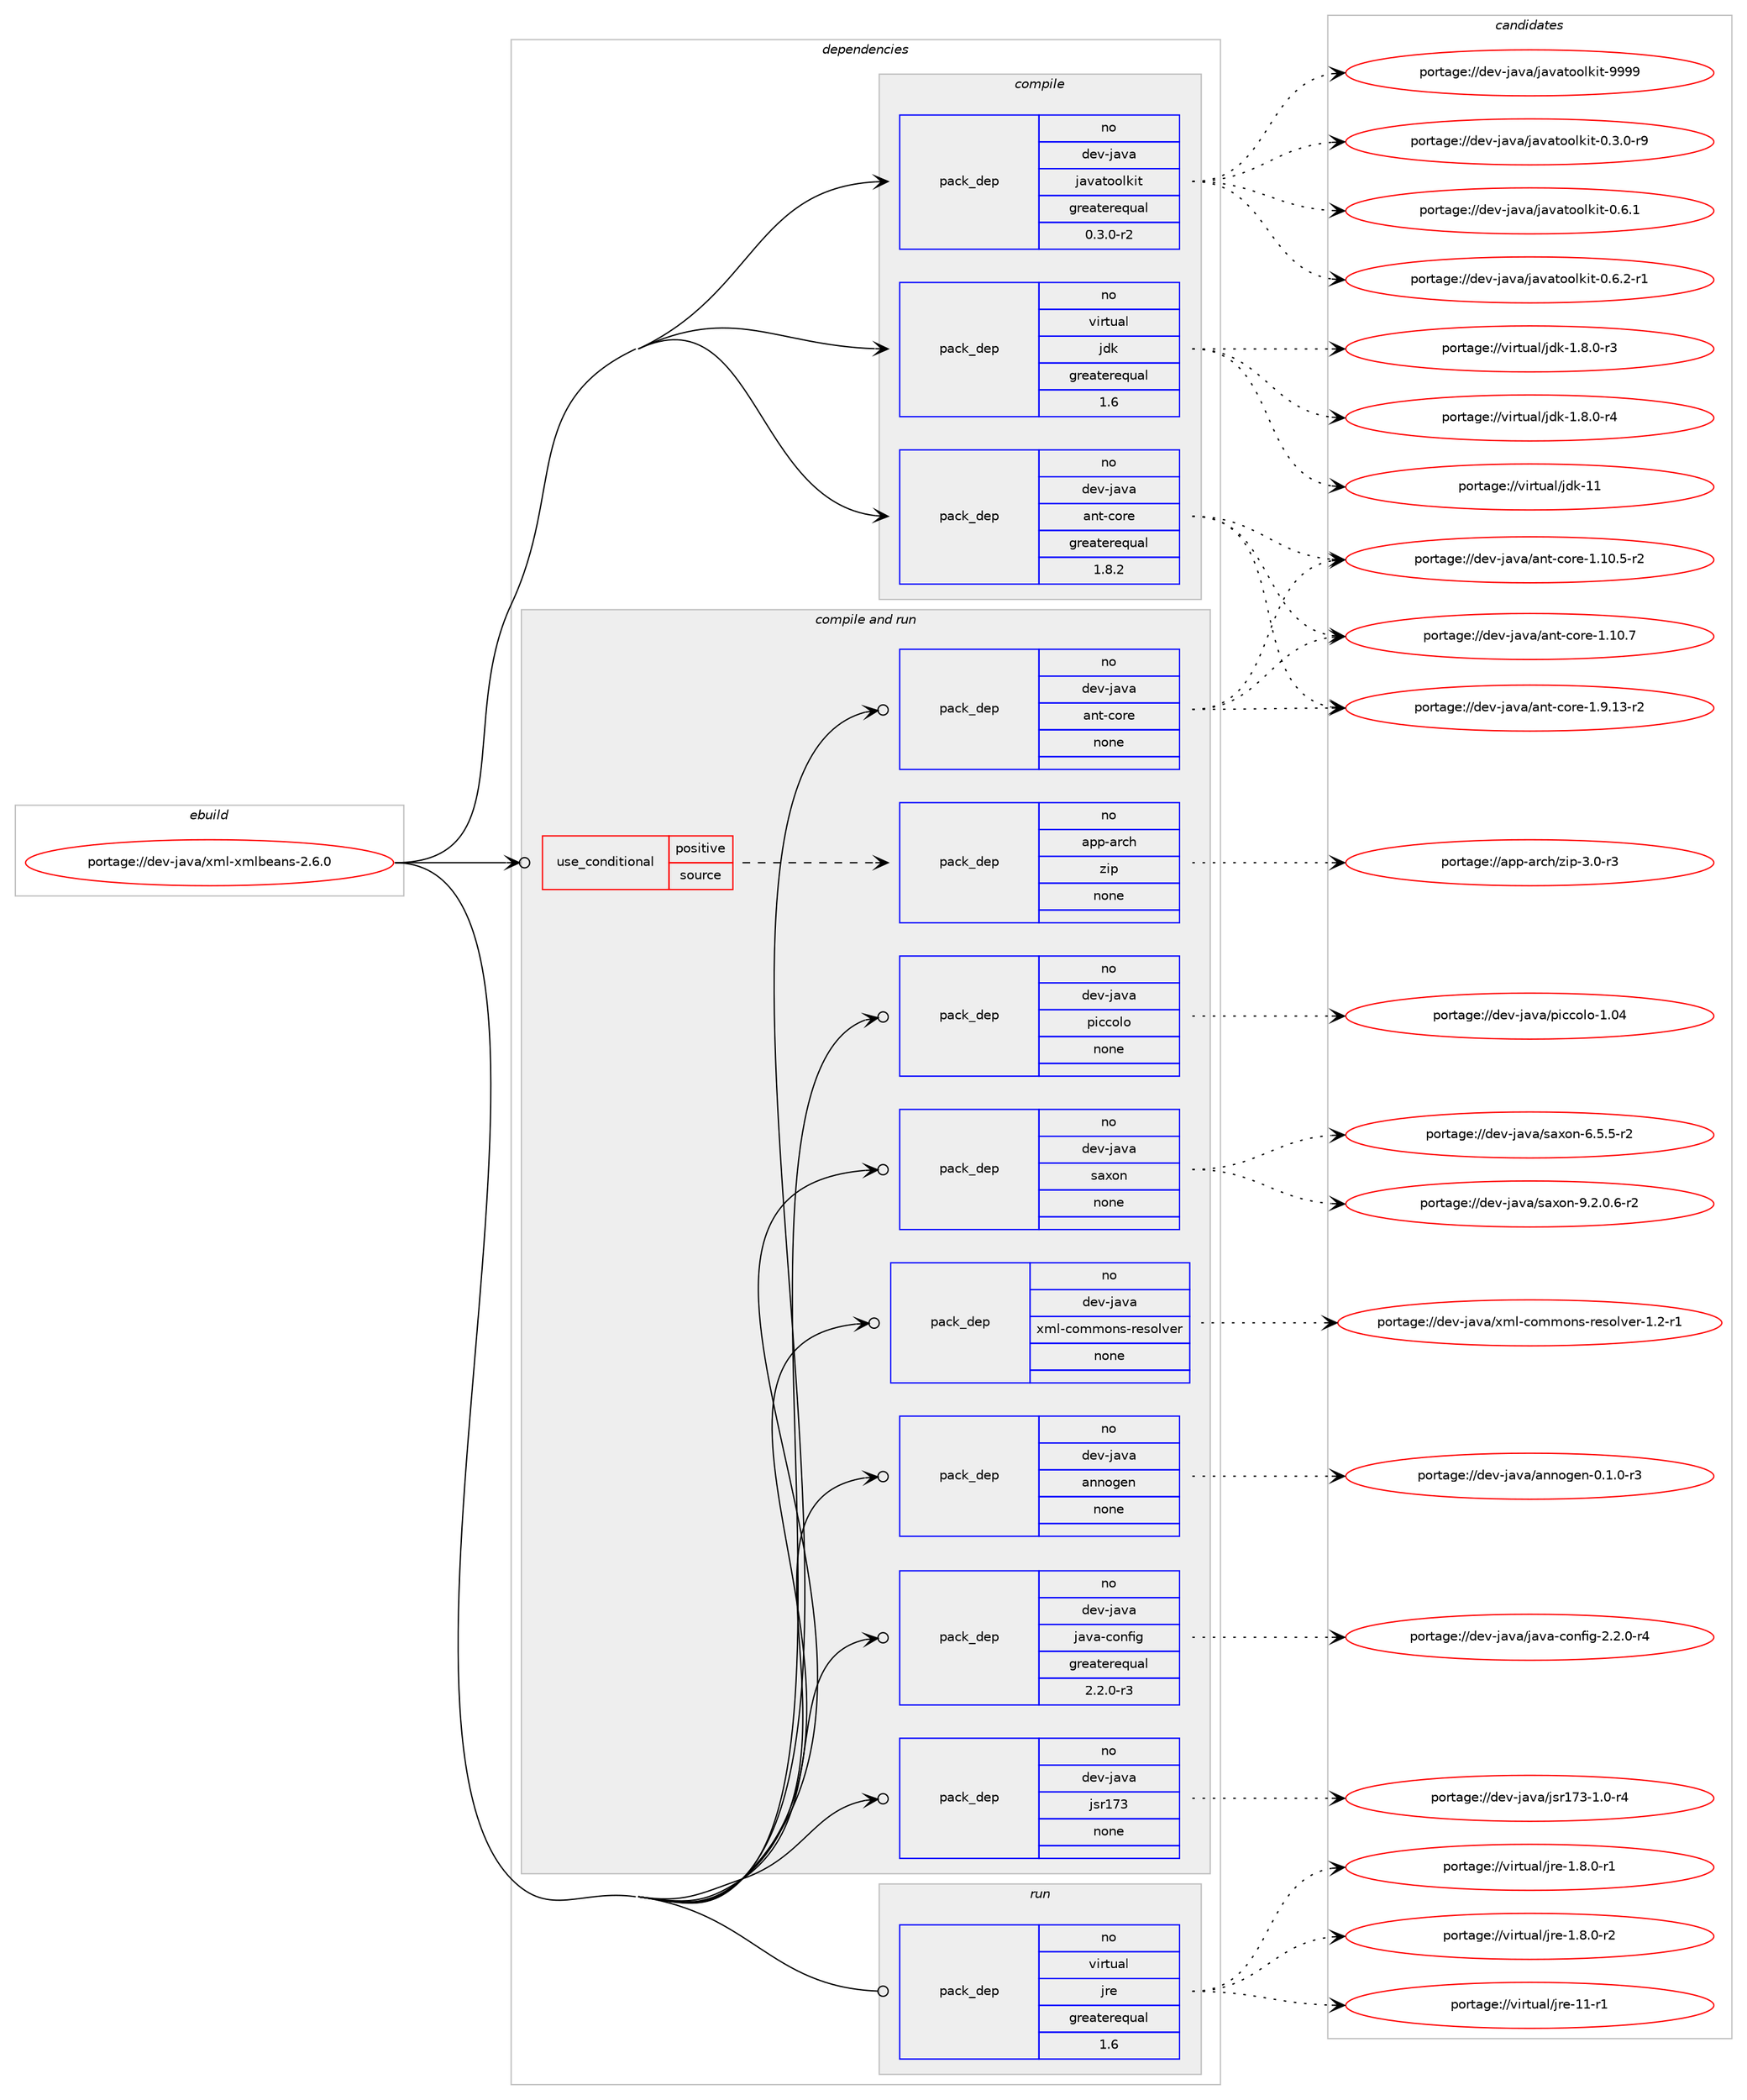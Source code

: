 digraph prolog {

# *************
# Graph options
# *************

newrank=true;
concentrate=true;
compound=true;
graph [rankdir=LR,fontname=Helvetica,fontsize=10,ranksep=1.5];#, ranksep=2.5, nodesep=0.2];
edge  [arrowhead=vee];
node  [fontname=Helvetica,fontsize=10];

# **********
# The ebuild
# **********

subgraph cluster_leftcol {
color=gray;
rank=same;
label=<<i>ebuild</i>>;
id [label="portage://dev-java/xml-xmlbeans-2.6.0", color=red, width=4, href="../dev-java/xml-xmlbeans-2.6.0.svg"];
}

# ****************
# The dependencies
# ****************

subgraph cluster_midcol {
color=gray;
label=<<i>dependencies</i>>;
subgraph cluster_compile {
fillcolor="#eeeeee";
style=filled;
label=<<i>compile</i>>;
subgraph pack70847 {
dependency92536 [label=<<TABLE BORDER="0" CELLBORDER="1" CELLSPACING="0" CELLPADDING="4" WIDTH="220"><TR><TD ROWSPAN="6" CELLPADDING="30">pack_dep</TD></TR><TR><TD WIDTH="110">no</TD></TR><TR><TD>dev-java</TD></TR><TR><TD>ant-core</TD></TR><TR><TD>greaterequal</TD></TR><TR><TD>1.8.2</TD></TR></TABLE>>, shape=none, color=blue];
}
id:e -> dependency92536:w [weight=20,style="solid",arrowhead="vee"];
subgraph pack70848 {
dependency92537 [label=<<TABLE BORDER="0" CELLBORDER="1" CELLSPACING="0" CELLPADDING="4" WIDTH="220"><TR><TD ROWSPAN="6" CELLPADDING="30">pack_dep</TD></TR><TR><TD WIDTH="110">no</TD></TR><TR><TD>dev-java</TD></TR><TR><TD>javatoolkit</TD></TR><TR><TD>greaterequal</TD></TR><TR><TD>0.3.0-r2</TD></TR></TABLE>>, shape=none, color=blue];
}
id:e -> dependency92537:w [weight=20,style="solid",arrowhead="vee"];
subgraph pack70849 {
dependency92538 [label=<<TABLE BORDER="0" CELLBORDER="1" CELLSPACING="0" CELLPADDING="4" WIDTH="220"><TR><TD ROWSPAN="6" CELLPADDING="30">pack_dep</TD></TR><TR><TD WIDTH="110">no</TD></TR><TR><TD>virtual</TD></TR><TR><TD>jdk</TD></TR><TR><TD>greaterequal</TD></TR><TR><TD>1.6</TD></TR></TABLE>>, shape=none, color=blue];
}
id:e -> dependency92538:w [weight=20,style="solid",arrowhead="vee"];
}
subgraph cluster_compileandrun {
fillcolor="#eeeeee";
style=filled;
label=<<i>compile and run</i>>;
subgraph cond18957 {
dependency92539 [label=<<TABLE BORDER="0" CELLBORDER="1" CELLSPACING="0" CELLPADDING="4"><TR><TD ROWSPAN="3" CELLPADDING="10">use_conditional</TD></TR><TR><TD>positive</TD></TR><TR><TD>source</TD></TR></TABLE>>, shape=none, color=red];
subgraph pack70850 {
dependency92540 [label=<<TABLE BORDER="0" CELLBORDER="1" CELLSPACING="0" CELLPADDING="4" WIDTH="220"><TR><TD ROWSPAN="6" CELLPADDING="30">pack_dep</TD></TR><TR><TD WIDTH="110">no</TD></TR><TR><TD>app-arch</TD></TR><TR><TD>zip</TD></TR><TR><TD>none</TD></TR><TR><TD></TD></TR></TABLE>>, shape=none, color=blue];
}
dependency92539:e -> dependency92540:w [weight=20,style="dashed",arrowhead="vee"];
}
id:e -> dependency92539:w [weight=20,style="solid",arrowhead="odotvee"];
subgraph pack70851 {
dependency92541 [label=<<TABLE BORDER="0" CELLBORDER="1" CELLSPACING="0" CELLPADDING="4" WIDTH="220"><TR><TD ROWSPAN="6" CELLPADDING="30">pack_dep</TD></TR><TR><TD WIDTH="110">no</TD></TR><TR><TD>dev-java</TD></TR><TR><TD>annogen</TD></TR><TR><TD>none</TD></TR><TR><TD></TD></TR></TABLE>>, shape=none, color=blue];
}
id:e -> dependency92541:w [weight=20,style="solid",arrowhead="odotvee"];
subgraph pack70852 {
dependency92542 [label=<<TABLE BORDER="0" CELLBORDER="1" CELLSPACING="0" CELLPADDING="4" WIDTH="220"><TR><TD ROWSPAN="6" CELLPADDING="30">pack_dep</TD></TR><TR><TD WIDTH="110">no</TD></TR><TR><TD>dev-java</TD></TR><TR><TD>ant-core</TD></TR><TR><TD>none</TD></TR><TR><TD></TD></TR></TABLE>>, shape=none, color=blue];
}
id:e -> dependency92542:w [weight=20,style="solid",arrowhead="odotvee"];
subgraph pack70853 {
dependency92543 [label=<<TABLE BORDER="0" CELLBORDER="1" CELLSPACING="0" CELLPADDING="4" WIDTH="220"><TR><TD ROWSPAN="6" CELLPADDING="30">pack_dep</TD></TR><TR><TD WIDTH="110">no</TD></TR><TR><TD>dev-java</TD></TR><TR><TD>java-config</TD></TR><TR><TD>greaterequal</TD></TR><TR><TD>2.2.0-r3</TD></TR></TABLE>>, shape=none, color=blue];
}
id:e -> dependency92543:w [weight=20,style="solid",arrowhead="odotvee"];
subgraph pack70854 {
dependency92544 [label=<<TABLE BORDER="0" CELLBORDER="1" CELLSPACING="0" CELLPADDING="4" WIDTH="220"><TR><TD ROWSPAN="6" CELLPADDING="30">pack_dep</TD></TR><TR><TD WIDTH="110">no</TD></TR><TR><TD>dev-java</TD></TR><TR><TD>jsr173</TD></TR><TR><TD>none</TD></TR><TR><TD></TD></TR></TABLE>>, shape=none, color=blue];
}
id:e -> dependency92544:w [weight=20,style="solid",arrowhead="odotvee"];
subgraph pack70855 {
dependency92545 [label=<<TABLE BORDER="0" CELLBORDER="1" CELLSPACING="0" CELLPADDING="4" WIDTH="220"><TR><TD ROWSPAN="6" CELLPADDING="30">pack_dep</TD></TR><TR><TD WIDTH="110">no</TD></TR><TR><TD>dev-java</TD></TR><TR><TD>piccolo</TD></TR><TR><TD>none</TD></TR><TR><TD></TD></TR></TABLE>>, shape=none, color=blue];
}
id:e -> dependency92545:w [weight=20,style="solid",arrowhead="odotvee"];
subgraph pack70856 {
dependency92546 [label=<<TABLE BORDER="0" CELLBORDER="1" CELLSPACING="0" CELLPADDING="4" WIDTH="220"><TR><TD ROWSPAN="6" CELLPADDING="30">pack_dep</TD></TR><TR><TD WIDTH="110">no</TD></TR><TR><TD>dev-java</TD></TR><TR><TD>saxon</TD></TR><TR><TD>none</TD></TR><TR><TD></TD></TR></TABLE>>, shape=none, color=blue];
}
id:e -> dependency92546:w [weight=20,style="solid",arrowhead="odotvee"];
subgraph pack70857 {
dependency92547 [label=<<TABLE BORDER="0" CELLBORDER="1" CELLSPACING="0" CELLPADDING="4" WIDTH="220"><TR><TD ROWSPAN="6" CELLPADDING="30">pack_dep</TD></TR><TR><TD WIDTH="110">no</TD></TR><TR><TD>dev-java</TD></TR><TR><TD>xml-commons-resolver</TD></TR><TR><TD>none</TD></TR><TR><TD></TD></TR></TABLE>>, shape=none, color=blue];
}
id:e -> dependency92547:w [weight=20,style="solid",arrowhead="odotvee"];
}
subgraph cluster_run {
fillcolor="#eeeeee";
style=filled;
label=<<i>run</i>>;
subgraph pack70858 {
dependency92548 [label=<<TABLE BORDER="0" CELLBORDER="1" CELLSPACING="0" CELLPADDING="4" WIDTH="220"><TR><TD ROWSPAN="6" CELLPADDING="30">pack_dep</TD></TR><TR><TD WIDTH="110">no</TD></TR><TR><TD>virtual</TD></TR><TR><TD>jre</TD></TR><TR><TD>greaterequal</TD></TR><TR><TD>1.6</TD></TR></TABLE>>, shape=none, color=blue];
}
id:e -> dependency92548:w [weight=20,style="solid",arrowhead="odot"];
}
}

# **************
# The candidates
# **************

subgraph cluster_choices {
rank=same;
color=gray;
label=<<i>candidates</i>>;

subgraph choice70847 {
color=black;
nodesep=1;
choiceportage10010111845106971189747971101164599111114101454946494846534511450 [label="portage://dev-java/ant-core-1.10.5-r2", color=red, width=4,href="../dev-java/ant-core-1.10.5-r2.svg"];
choiceportage1001011184510697118974797110116459911111410145494649484655 [label="portage://dev-java/ant-core-1.10.7", color=red, width=4,href="../dev-java/ant-core-1.10.7.svg"];
choiceportage10010111845106971189747971101164599111114101454946574649514511450 [label="portage://dev-java/ant-core-1.9.13-r2", color=red, width=4,href="../dev-java/ant-core-1.9.13-r2.svg"];
dependency92536:e -> choiceportage10010111845106971189747971101164599111114101454946494846534511450:w [style=dotted,weight="100"];
dependency92536:e -> choiceportage1001011184510697118974797110116459911111410145494649484655:w [style=dotted,weight="100"];
dependency92536:e -> choiceportage10010111845106971189747971101164599111114101454946574649514511450:w [style=dotted,weight="100"];
}
subgraph choice70848 {
color=black;
nodesep=1;
choiceportage1001011184510697118974710697118971161111111081071051164548465146484511457 [label="portage://dev-java/javatoolkit-0.3.0-r9", color=red, width=4,href="../dev-java/javatoolkit-0.3.0-r9.svg"];
choiceportage100101118451069711897471069711897116111111108107105116454846544649 [label="portage://dev-java/javatoolkit-0.6.1", color=red, width=4,href="../dev-java/javatoolkit-0.6.1.svg"];
choiceportage1001011184510697118974710697118971161111111081071051164548465446504511449 [label="portage://dev-java/javatoolkit-0.6.2-r1", color=red, width=4,href="../dev-java/javatoolkit-0.6.2-r1.svg"];
choiceportage1001011184510697118974710697118971161111111081071051164557575757 [label="portage://dev-java/javatoolkit-9999", color=red, width=4,href="../dev-java/javatoolkit-9999.svg"];
dependency92537:e -> choiceportage1001011184510697118974710697118971161111111081071051164548465146484511457:w [style=dotted,weight="100"];
dependency92537:e -> choiceportage100101118451069711897471069711897116111111108107105116454846544649:w [style=dotted,weight="100"];
dependency92537:e -> choiceportage1001011184510697118974710697118971161111111081071051164548465446504511449:w [style=dotted,weight="100"];
dependency92537:e -> choiceportage1001011184510697118974710697118971161111111081071051164557575757:w [style=dotted,weight="100"];
}
subgraph choice70849 {
color=black;
nodesep=1;
choiceportage11810511411611797108471061001074549465646484511451 [label="portage://virtual/jdk-1.8.0-r3", color=red, width=4,href="../virtual/jdk-1.8.0-r3.svg"];
choiceportage11810511411611797108471061001074549465646484511452 [label="portage://virtual/jdk-1.8.0-r4", color=red, width=4,href="../virtual/jdk-1.8.0-r4.svg"];
choiceportage1181051141161179710847106100107454949 [label="portage://virtual/jdk-11", color=red, width=4,href="../virtual/jdk-11.svg"];
dependency92538:e -> choiceportage11810511411611797108471061001074549465646484511451:w [style=dotted,weight="100"];
dependency92538:e -> choiceportage11810511411611797108471061001074549465646484511452:w [style=dotted,weight="100"];
dependency92538:e -> choiceportage1181051141161179710847106100107454949:w [style=dotted,weight="100"];
}
subgraph choice70850 {
color=black;
nodesep=1;
choiceportage9711211245971149910447122105112455146484511451 [label="portage://app-arch/zip-3.0-r3", color=red, width=4,href="../app-arch/zip-3.0-r3.svg"];
dependency92540:e -> choiceportage9711211245971149910447122105112455146484511451:w [style=dotted,weight="100"];
}
subgraph choice70851 {
color=black;
nodesep=1;
choiceportage10010111845106971189747971101101111031011104548464946484511451 [label="portage://dev-java/annogen-0.1.0-r3", color=red, width=4,href="../dev-java/annogen-0.1.0-r3.svg"];
dependency92541:e -> choiceportage10010111845106971189747971101101111031011104548464946484511451:w [style=dotted,weight="100"];
}
subgraph choice70852 {
color=black;
nodesep=1;
choiceportage10010111845106971189747971101164599111114101454946494846534511450 [label="portage://dev-java/ant-core-1.10.5-r2", color=red, width=4,href="../dev-java/ant-core-1.10.5-r2.svg"];
choiceportage1001011184510697118974797110116459911111410145494649484655 [label="portage://dev-java/ant-core-1.10.7", color=red, width=4,href="../dev-java/ant-core-1.10.7.svg"];
choiceportage10010111845106971189747971101164599111114101454946574649514511450 [label="portage://dev-java/ant-core-1.9.13-r2", color=red, width=4,href="../dev-java/ant-core-1.9.13-r2.svg"];
dependency92542:e -> choiceportage10010111845106971189747971101164599111114101454946494846534511450:w [style=dotted,weight="100"];
dependency92542:e -> choiceportage1001011184510697118974797110116459911111410145494649484655:w [style=dotted,weight="100"];
dependency92542:e -> choiceportage10010111845106971189747971101164599111114101454946574649514511450:w [style=dotted,weight="100"];
}
subgraph choice70853 {
color=black;
nodesep=1;
choiceportage10010111845106971189747106971189745991111101021051034550465046484511452 [label="portage://dev-java/java-config-2.2.0-r4", color=red, width=4,href="../dev-java/java-config-2.2.0-r4.svg"];
dependency92543:e -> choiceportage10010111845106971189747106971189745991111101021051034550465046484511452:w [style=dotted,weight="100"];
}
subgraph choice70854 {
color=black;
nodesep=1;
choiceportage10010111845106971189747106115114495551454946484511452 [label="portage://dev-java/jsr173-1.0-r4", color=red, width=4,href="../dev-java/jsr173-1.0-r4.svg"];
dependency92544:e -> choiceportage10010111845106971189747106115114495551454946484511452:w [style=dotted,weight="100"];
}
subgraph choice70855 {
color=black;
nodesep=1;
choiceportage1001011184510697118974711210599991111081114549464852 [label="portage://dev-java/piccolo-1.04", color=red, width=4,href="../dev-java/piccolo-1.04.svg"];
dependency92545:e -> choiceportage1001011184510697118974711210599991111081114549464852:w [style=dotted,weight="100"];
}
subgraph choice70856 {
color=black;
nodesep=1;
choiceportage10010111845106971189747115971201111104554465346534511450 [label="portage://dev-java/saxon-6.5.5-r2", color=red, width=4,href="../dev-java/saxon-6.5.5-r2.svg"];
choiceportage100101118451069711897471159712011111045574650464846544511450 [label="portage://dev-java/saxon-9.2.0.6-r2", color=red, width=4,href="../dev-java/saxon-9.2.0.6-r2.svg"];
dependency92546:e -> choiceportage10010111845106971189747115971201111104554465346534511450:w [style=dotted,weight="100"];
dependency92546:e -> choiceportage100101118451069711897471159712011111045574650464846544511450:w [style=dotted,weight="100"];
}
subgraph choice70857 {
color=black;
nodesep=1;
choiceportage10010111845106971189747120109108459911110910911111011545114101115111108118101114454946504511449 [label="portage://dev-java/xml-commons-resolver-1.2-r1", color=red, width=4,href="../dev-java/xml-commons-resolver-1.2-r1.svg"];
dependency92547:e -> choiceportage10010111845106971189747120109108459911110910911111011545114101115111108118101114454946504511449:w [style=dotted,weight="100"];
}
subgraph choice70858 {
color=black;
nodesep=1;
choiceportage11810511411611797108471061141014549465646484511449 [label="portage://virtual/jre-1.8.0-r1", color=red, width=4,href="../virtual/jre-1.8.0-r1.svg"];
choiceportage11810511411611797108471061141014549465646484511450 [label="portage://virtual/jre-1.8.0-r2", color=red, width=4,href="../virtual/jre-1.8.0-r2.svg"];
choiceportage11810511411611797108471061141014549494511449 [label="portage://virtual/jre-11-r1", color=red, width=4,href="../virtual/jre-11-r1.svg"];
dependency92548:e -> choiceportage11810511411611797108471061141014549465646484511449:w [style=dotted,weight="100"];
dependency92548:e -> choiceportage11810511411611797108471061141014549465646484511450:w [style=dotted,weight="100"];
dependency92548:e -> choiceportage11810511411611797108471061141014549494511449:w [style=dotted,weight="100"];
}
}

}
